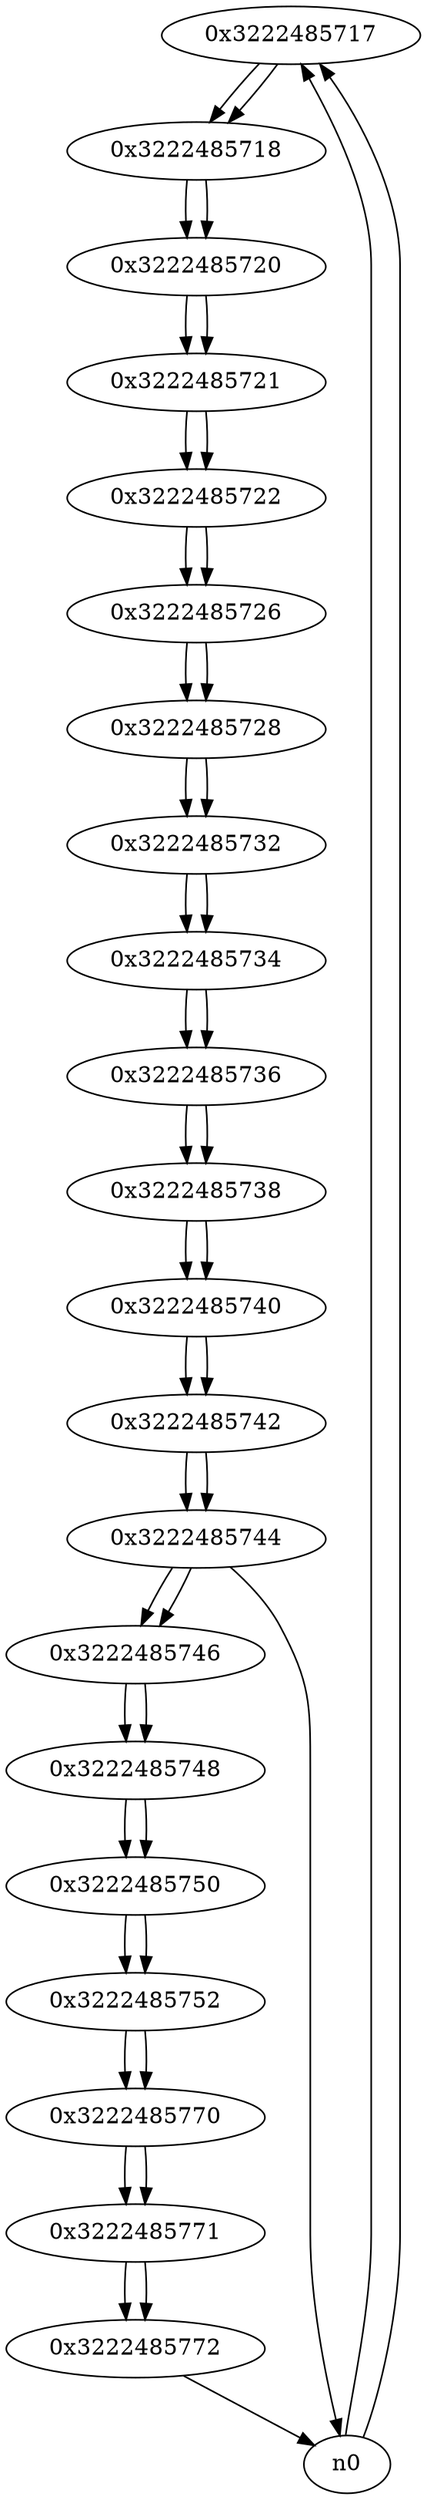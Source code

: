 digraph G{
/* nodes */
  n1 [label="0x3222485717"]
  n2 [label="0x3222485718"]
  n3 [label="0x3222485720"]
  n4 [label="0x3222485721"]
  n5 [label="0x3222485722"]
  n6 [label="0x3222485726"]
  n7 [label="0x3222485728"]
  n8 [label="0x3222485732"]
  n9 [label="0x3222485734"]
  n10 [label="0x3222485736"]
  n11 [label="0x3222485738"]
  n12 [label="0x3222485740"]
  n13 [label="0x3222485742"]
  n14 [label="0x3222485744"]
  n15 [label="0x3222485746"]
  n16 [label="0x3222485748"]
  n17 [label="0x3222485750"]
  n18 [label="0x3222485752"]
  n19 [label="0x3222485770"]
  n20 [label="0x3222485771"]
  n21 [label="0x3222485772"]
/* edges */
n1 -> n2;
n0 -> n1;
n0 -> n1;
n2 -> n3;
n1 -> n2;
n3 -> n4;
n2 -> n3;
n4 -> n5;
n3 -> n4;
n5 -> n6;
n4 -> n5;
n6 -> n7;
n5 -> n6;
n7 -> n8;
n6 -> n7;
n8 -> n9;
n7 -> n8;
n9 -> n10;
n8 -> n9;
n10 -> n11;
n9 -> n10;
n11 -> n12;
n10 -> n11;
n12 -> n13;
n11 -> n12;
n13 -> n14;
n12 -> n13;
n14 -> n15;
n14 -> n0;
n13 -> n14;
n15 -> n16;
n14 -> n15;
n16 -> n17;
n15 -> n16;
n17 -> n18;
n16 -> n17;
n18 -> n19;
n17 -> n18;
n19 -> n20;
n18 -> n19;
n20 -> n21;
n19 -> n20;
n21 -> n0;
n20 -> n21;
}
